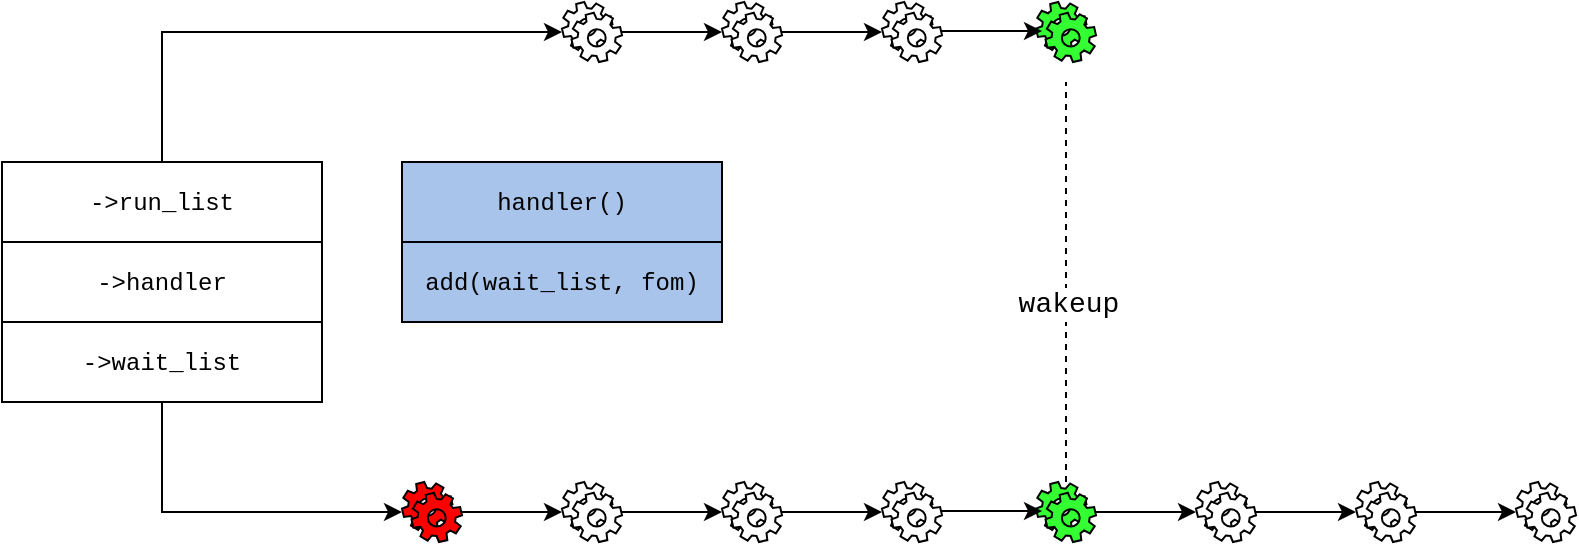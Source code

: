 <mxfile version="14.1.8" type="device"><diagram id="raNwxoly8xd7HDgFjk4U" name="Page-1"><mxGraphModel dx="1346" dy="1003" grid="1" gridSize="10" guides="1" tooltips="1" connect="1" arrows="1" fold="1" page="1" pageScale="1" pageWidth="827" pageHeight="1169" math="0" shadow="0"><root><mxCell id="0"/><mxCell id="1" parent="0"/><mxCell id="UIcE7scrR7a0u1FjB5Fe-1" value="&lt;font face=&quot;Courier New&quot;&gt;-&amp;gt;handler&lt;/font&gt;" style="rounded=0;whiteSpace=wrap;html=1;fillColor=#FFFFFF;" parent="1" vertex="1"><mxGeometry x="40" y="160" width="160" height="40" as="geometry"/></mxCell><mxCell id="e9rt_OaOFcIw_e5gKs-_-25" style="edgeStyle=orthogonalEdgeStyle;rounded=0;orthogonalLoop=1;jettySize=auto;html=1;exitX=0.5;exitY=1;exitDx=0;exitDy=0;" parent="1" source="UIcE7scrR7a0u1FjB5Fe-2" target="e9rt_OaOFcIw_e5gKs-_-10" edge="1"><mxGeometry relative="1" as="geometry"><Array as="points"><mxPoint x="120" y="295"/></Array></mxGeometry></mxCell><mxCell id="UIcE7scrR7a0u1FjB5Fe-2" value="&lt;font face=&quot;Courier New&quot;&gt;-&amp;gt;wait_list&lt;/font&gt;" style="rounded=0;whiteSpace=wrap;html=1;fillColor=#FFFFFF;" parent="1" vertex="1"><mxGeometry x="40" y="200" width="160" height="40" as="geometry"/></mxCell><mxCell id="e9rt_OaOFcIw_e5gKs-_-9" style="edgeStyle=orthogonalEdgeStyle;rounded=0;orthogonalLoop=1;jettySize=auto;html=1;exitX=0.5;exitY=0;exitDx=0;exitDy=0;" parent="1" source="zPFSydprOPuWftWVaTmV-1" target="e9rt_OaOFcIw_e5gKs-_-2" edge="1"><mxGeometry relative="1" as="geometry"><mxPoint x="240" y="55" as="targetPoint"/><Array as="points"><mxPoint x="120" y="55"/></Array></mxGeometry></mxCell><mxCell id="zPFSydprOPuWftWVaTmV-1" value="&lt;font face=&quot;Courier New&quot;&gt;-&amp;gt;run_list&lt;/font&gt;" style="rounded=0;whiteSpace=wrap;html=1;fillColor=#FFFFFF;" parent="1" vertex="1"><mxGeometry x="40" y="120" width="160" height="40" as="geometry"/></mxCell><mxCell id="e9rt_OaOFcIw_e5gKs-_-2" value="" style="shape=mxgraph.bpmn.service_task;html=1;outlineConnect=0;" parent="1" vertex="1"><mxGeometry x="320" y="40" width="30" height="30" as="geometry"/></mxCell><mxCell id="e9rt_OaOFcIw_e5gKs-_-5" value="" style="shape=mxgraph.bpmn.service_task;html=1;outlineConnect=0;" parent="1" vertex="1"><mxGeometry x="400" y="40" width="30" height="30" as="geometry"/></mxCell><mxCell id="e9rt_OaOFcIw_e5gKs-_-6" value="" style="endArrow=classic;html=1;" parent="1" target="e9rt_OaOFcIw_e5gKs-_-5" edge="1"><mxGeometry width="50" height="50" relative="1" as="geometry"><mxPoint x="350" y="55" as="sourcePoint"/><mxPoint x="520" y="490" as="targetPoint"/></mxGeometry></mxCell><mxCell id="e9rt_OaOFcIw_e5gKs-_-7" value="" style="shape=mxgraph.bpmn.service_task;html=1;outlineConnect=0;" parent="1" vertex="1"><mxGeometry x="480" y="40" width="30" height="30" as="geometry"/></mxCell><mxCell id="e9rt_OaOFcIw_e5gKs-_-8" value="" style="endArrow=classic;html=1;" parent="1" target="e9rt_OaOFcIw_e5gKs-_-7" edge="1"><mxGeometry width="50" height="50" relative="1" as="geometry"><mxPoint x="430" y="55" as="sourcePoint"/><mxPoint x="600" y="490" as="targetPoint"/></mxGeometry></mxCell><mxCell id="e9rt_OaOFcIw_e5gKs-_-10" value="" style="shape=mxgraph.bpmn.service_task;html=1;outlineConnect=0;fillColor=#FF0000;" parent="1" vertex="1"><mxGeometry x="240" y="280" width="30" height="30" as="geometry"/></mxCell><mxCell id="e9rt_OaOFcIw_e5gKs-_-11" value="" style="shape=mxgraph.bpmn.service_task;html=1;outlineConnect=0;" parent="1" vertex="1"><mxGeometry x="320" y="280" width="30" height="30" as="geometry"/></mxCell><mxCell id="e9rt_OaOFcIw_e5gKs-_-12" value="" style="endArrow=classic;html=1;" parent="1" source="e9rt_OaOFcIw_e5gKs-_-10" target="e9rt_OaOFcIw_e5gKs-_-11" edge="1"><mxGeometry width="50" height="50" relative="1" as="geometry"><mxPoint x="280" y="290" as="sourcePoint"/><mxPoint x="440" y="730" as="targetPoint"/></mxGeometry></mxCell><mxCell id="e9rt_OaOFcIw_e5gKs-_-13" value="" style="shape=mxgraph.bpmn.service_task;html=1;outlineConnect=0;" parent="1" vertex="1"><mxGeometry x="400" y="280" width="30" height="30" as="geometry"/></mxCell><mxCell id="e9rt_OaOFcIw_e5gKs-_-14" value="" style="endArrow=classic;html=1;" parent="1" target="e9rt_OaOFcIw_e5gKs-_-13" edge="1"><mxGeometry width="50" height="50" relative="1" as="geometry"><mxPoint x="350" y="295" as="sourcePoint"/><mxPoint x="520" y="730" as="targetPoint"/></mxGeometry></mxCell><mxCell id="e9rt_OaOFcIw_e5gKs-_-15" value="" style="shape=mxgraph.bpmn.service_task;html=1;outlineConnect=0;" parent="1" vertex="1"><mxGeometry x="480" y="280" width="30" height="30" as="geometry"/></mxCell><mxCell id="e9rt_OaOFcIw_e5gKs-_-16" value="" style="endArrow=classic;html=1;" parent="1" target="e9rt_OaOFcIw_e5gKs-_-15" edge="1"><mxGeometry width="50" height="50" relative="1" as="geometry"><mxPoint x="430" y="295" as="sourcePoint"/><mxPoint x="600" y="730" as="targetPoint"/></mxGeometry></mxCell><mxCell id="e9rt_OaOFcIw_e5gKs-_-17" value="" style="shape=mxgraph.bpmn.service_task;html=1;outlineConnect=0;fillColor=#33FF33;" parent="1" vertex="1"><mxGeometry x="557" y="280" width="30" height="30" as="geometry"/></mxCell><mxCell id="e9rt_OaOFcIw_e5gKs-_-18" value="" style="shape=mxgraph.bpmn.service_task;html=1;outlineConnect=0;" parent="1" vertex="1"><mxGeometry x="637" y="280" width="30" height="30" as="geometry"/></mxCell><mxCell id="e9rt_OaOFcIw_e5gKs-_-19" value="" style="endArrow=classic;html=1;" parent="1" source="e9rt_OaOFcIw_e5gKs-_-17" target="e9rt_OaOFcIw_e5gKs-_-18" edge="1"><mxGeometry width="50" height="50" relative="1" as="geometry"><mxPoint x="597" y="290" as="sourcePoint"/><mxPoint x="757" y="730" as="targetPoint"/></mxGeometry></mxCell><mxCell id="e9rt_OaOFcIw_e5gKs-_-20" value="" style="shape=mxgraph.bpmn.service_task;html=1;outlineConnect=0;" parent="1" vertex="1"><mxGeometry x="717" y="280" width="30" height="30" as="geometry"/></mxCell><mxCell id="e9rt_OaOFcIw_e5gKs-_-21" value="" style="endArrow=classic;html=1;" parent="1" target="e9rt_OaOFcIw_e5gKs-_-20" edge="1"><mxGeometry width="50" height="50" relative="1" as="geometry"><mxPoint x="667" y="295" as="sourcePoint"/><mxPoint x="837" y="730" as="targetPoint"/></mxGeometry></mxCell><mxCell id="e9rt_OaOFcIw_e5gKs-_-22" value="" style="shape=mxgraph.bpmn.service_task;html=1;outlineConnect=0;" parent="1" vertex="1"><mxGeometry x="797" y="280" width="30" height="30" as="geometry"/></mxCell><mxCell id="e9rt_OaOFcIw_e5gKs-_-23" value="" style="endArrow=classic;html=1;" parent="1" target="e9rt_OaOFcIw_e5gKs-_-22" edge="1"><mxGeometry width="50" height="50" relative="1" as="geometry"><mxPoint x="747" y="295" as="sourcePoint"/><mxPoint x="917" y="730" as="targetPoint"/></mxGeometry></mxCell><mxCell id="e9rt_OaOFcIw_e5gKs-_-24" value="" style="endArrow=classic;html=1;" parent="1" edge="1"><mxGeometry width="50" height="50" relative="1" as="geometry"><mxPoint x="510" y="294.5" as="sourcePoint"/><mxPoint x="560" y="294.5" as="targetPoint"/></mxGeometry></mxCell><mxCell id="e9rt_OaOFcIw_e5gKs-_-27" value="&lt;font face=&quot;Courier New&quot;&gt;handler()&lt;/font&gt;" style="rounded=0;whiteSpace=wrap;html=1;fillColor=#A9C4EB;" parent="1" vertex="1"><mxGeometry x="240" y="120" width="160" height="40" as="geometry"/></mxCell><mxCell id="e9rt_OaOFcIw_e5gKs-_-28" value="&lt;font face=&quot;Courier New&quot;&gt;add(wait_list, fom)&lt;/font&gt;" style="rounded=0;whiteSpace=wrap;html=1;fillColor=#A9C4EB;" parent="1" vertex="1"><mxGeometry x="240" y="160" width="160" height="40" as="geometry"/></mxCell><mxCell id="5ZcR_wdS0W0QqjkOZj7J-1" value="" style="shape=mxgraph.bpmn.service_task;html=1;outlineConnect=0;fillColor=#33FF33;" vertex="1" parent="1"><mxGeometry x="557" y="40" width="30" height="30" as="geometry"/></mxCell><mxCell id="5ZcR_wdS0W0QqjkOZj7J-2" value="" style="endArrow=classic;html=1;" edge="1" parent="1"><mxGeometry width="50" height="50" relative="1" as="geometry"><mxPoint x="510" y="54.5" as="sourcePoint"/><mxPoint x="560" y="54.5" as="targetPoint"/></mxGeometry></mxCell><mxCell id="5ZcR_wdS0W0QqjkOZj7J-3" value="" style="endArrow=none;dashed=1;html=1;" edge="1" parent="1" source="e9rt_OaOFcIw_e5gKs-_-17"><mxGeometry width="50" height="50" relative="1" as="geometry"><mxPoint x="390" y="540" as="sourcePoint"/><mxPoint x="572" y="80" as="targetPoint"/></mxGeometry></mxCell><mxCell id="5ZcR_wdS0W0QqjkOZj7J-4" value="&lt;font face=&quot;Courier New&quot; style=&quot;font-size: 14px&quot;&gt;wakeup&lt;/font&gt;" style="edgeLabel;html=1;align=center;verticalAlign=middle;resizable=0;points=[];" vertex="1" connectable="0" parent="5ZcR_wdS0W0QqjkOZj7J-3"><mxGeometry x="-0.11" y="-1" relative="1" as="geometry"><mxPoint as="offset"/></mxGeometry></mxCell></root></mxGraphModel></diagram></mxfile>